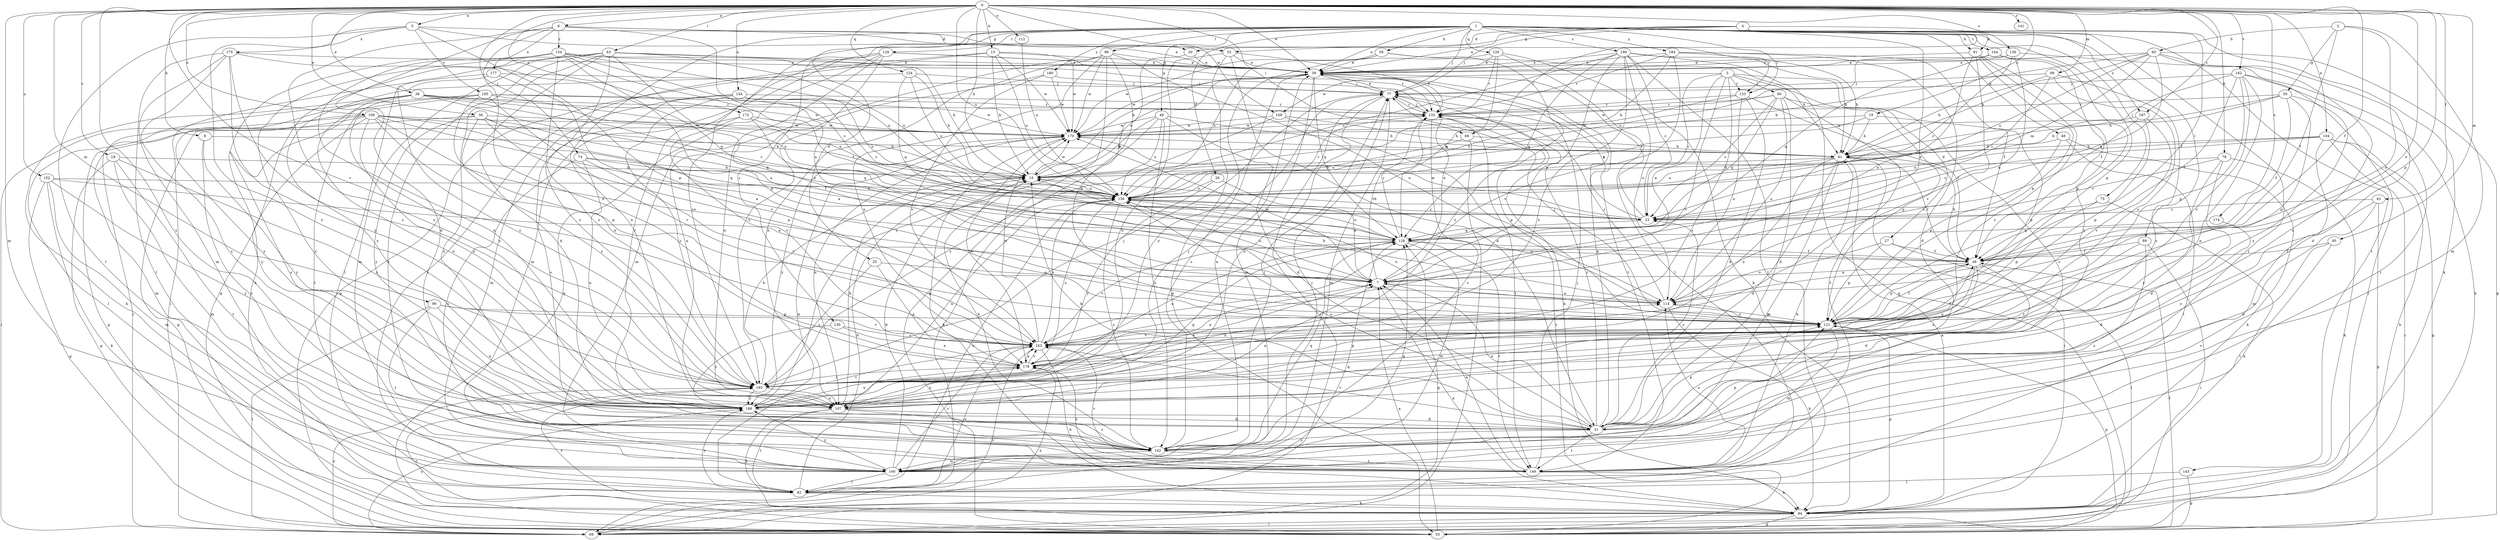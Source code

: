 strict digraph  {
0;
1;
2;
3;
4;
5;
6;
7;
8;
13;
15;
18;
19;
23;
25;
26;
27;
30;
31;
36;
38;
39;
43;
46;
48;
49;
50;
52;
53;
58;
60;
61;
63;
68;
69;
74;
75;
77;
78;
81;
84;
86;
89;
90;
92;
95;
96;
99;
100;
104;
107;
108;
112;
114;
121;
124;
126;
128;
129;
130;
133;
134;
135;
138;
141;
142;
143;
144;
149;
152;
154;
156;
162;
163;
168;
170;
172;
174;
175;
177;
178;
180;
184;
185;
186;
187;
190;
193;
0 -> 5  [label=a];
0 -> 6  [label=a];
0 -> 8  [label=b];
0 -> 13  [label=b];
0 -> 15  [label=b];
0 -> 18  [label=c];
0 -> 19  [label=c];
0 -> 36  [label=e];
0 -> 38  [label=e];
0 -> 39  [label=e];
0 -> 43  [label=f];
0 -> 46  [label=f];
0 -> 63  [label=i];
0 -> 68  [label=i];
0 -> 74  [label=j];
0 -> 78  [label=k];
0 -> 95  [label=m];
0 -> 96  [label=m];
0 -> 99  [label=m];
0 -> 100  [label=m];
0 -> 104  [label=n];
0 -> 108  [label=o];
0 -> 112  [label=o];
0 -> 114  [label=o];
0 -> 121  [label=p];
0 -> 124  [label=q];
0 -> 138  [label=s];
0 -> 141  [label=s];
0 -> 142  [label=s];
0 -> 152  [label=u];
0 -> 154  [label=u];
0 -> 156  [label=u];
0 -> 162  [label=v];
0 -> 163  [label=v];
0 -> 168  [label=w];
0 -> 172  [label=x];
0 -> 174  [label=x];
0 -> 187  [label=z];
1 -> 7  [label=a];
1 -> 25  [label=d];
1 -> 26  [label=d];
1 -> 39  [label=e];
1 -> 48  [label=g];
1 -> 49  [label=g];
1 -> 58  [label=h];
1 -> 75  [label=j];
1 -> 77  [label=j];
1 -> 81  [label=k];
1 -> 86  [label=l];
1 -> 89  [label=l];
1 -> 107  [label=n];
1 -> 121  [label=p];
1 -> 126  [label=q];
1 -> 129  [label=r];
1 -> 130  [label=r];
1 -> 133  [label=r];
1 -> 143  [label=t];
1 -> 144  [label=t];
1 -> 149  [label=t];
1 -> 180  [label=y];
1 -> 184  [label=y];
1 -> 187  [label=z];
1 -> 190  [label=z];
1 -> 193  [label=z];
2 -> 46  [label=f];
2 -> 50  [label=g];
2 -> 60  [label=h];
2 -> 100  [label=m];
2 -> 114  [label=o];
3 -> 7  [label=a];
3 -> 23  [label=c];
3 -> 27  [label=d];
3 -> 90  [label=l];
3 -> 133  [label=r];
3 -> 142  [label=s];
3 -> 163  [label=v];
3 -> 168  [label=w];
3 -> 193  [label=z];
4 -> 30  [label=d];
4 -> 39  [label=e];
4 -> 46  [label=f];
4 -> 52  [label=g];
4 -> 68  [label=i];
4 -> 77  [label=j];
4 -> 81  [label=k];
4 -> 84  [label=k];
5 -> 39  [label=e];
5 -> 92  [label=l];
5 -> 121  [label=p];
5 -> 133  [label=r];
5 -> 175  [label=x];
5 -> 185  [label=y];
5 -> 186  [label=y];
6 -> 7  [label=a];
6 -> 30  [label=d];
6 -> 31  [label=d];
6 -> 52  [label=g];
6 -> 134  [label=r];
6 -> 177  [label=x];
6 -> 178  [label=x];
6 -> 186  [label=y];
7 -> 39  [label=e];
7 -> 114  [label=o];
7 -> 135  [label=r];
7 -> 156  [label=u];
7 -> 170  [label=w];
8 -> 61  [label=h];
8 -> 142  [label=s];
8 -> 186  [label=y];
13 -> 15  [label=b];
13 -> 39  [label=e];
13 -> 53  [label=g];
13 -> 92  [label=l];
13 -> 135  [label=r];
13 -> 156  [label=u];
13 -> 170  [label=w];
15 -> 39  [label=e];
15 -> 156  [label=u];
15 -> 170  [label=w];
18 -> 15  [label=b];
18 -> 53  [label=g];
18 -> 100  [label=m];
18 -> 149  [label=t];
18 -> 193  [label=z];
19 -> 61  [label=h];
19 -> 121  [label=p];
19 -> 156  [label=u];
19 -> 170  [label=w];
23 -> 15  [label=b];
23 -> 39  [label=e];
23 -> 77  [label=j];
23 -> 128  [label=q];
23 -> 170  [label=w];
25 -> 7  [label=a];
25 -> 178  [label=x];
25 -> 193  [label=z];
26 -> 7  [label=a];
26 -> 156  [label=u];
26 -> 186  [label=y];
27 -> 46  [label=f];
27 -> 69  [label=i];
27 -> 114  [label=o];
27 -> 121  [label=p];
30 -> 39  [label=e];
30 -> 186  [label=y];
31 -> 7  [label=a];
31 -> 15  [label=b];
31 -> 23  [label=c];
31 -> 39  [label=e];
31 -> 121  [label=p];
31 -> 135  [label=r];
31 -> 142  [label=s];
31 -> 149  [label=t];
31 -> 156  [label=u];
31 -> 163  [label=v];
36 -> 7  [label=a];
36 -> 46  [label=f];
36 -> 53  [label=g];
36 -> 121  [label=p];
36 -> 170  [label=w];
36 -> 186  [label=y];
36 -> 193  [label=z];
38 -> 23  [label=c];
38 -> 84  [label=k];
38 -> 107  [label=n];
38 -> 128  [label=q];
38 -> 135  [label=r];
38 -> 156  [label=u];
38 -> 170  [label=w];
38 -> 186  [label=y];
38 -> 193  [label=z];
39 -> 77  [label=j];
39 -> 100  [label=m];
39 -> 128  [label=q];
39 -> 142  [label=s];
39 -> 149  [label=t];
39 -> 170  [label=w];
39 -> 186  [label=y];
43 -> 23  [label=c];
43 -> 31  [label=d];
43 -> 53  [label=g];
43 -> 186  [label=y];
46 -> 7  [label=a];
46 -> 31  [label=d];
46 -> 61  [label=h];
46 -> 121  [label=p];
46 -> 178  [label=x];
46 -> 193  [label=z];
48 -> 61  [label=h];
48 -> 84  [label=k];
48 -> 92  [label=l];
48 -> 121  [label=p];
49 -> 15  [label=b];
49 -> 31  [label=d];
49 -> 61  [label=h];
49 -> 69  [label=i];
49 -> 142  [label=s];
49 -> 156  [label=u];
49 -> 170  [label=w];
50 -> 15  [label=b];
50 -> 46  [label=f];
50 -> 61  [label=h];
50 -> 121  [label=p];
50 -> 135  [label=r];
50 -> 193  [label=z];
52 -> 31  [label=d];
52 -> 39  [label=e];
52 -> 53  [label=g];
52 -> 107  [label=n];
52 -> 135  [label=r];
53 -> 7  [label=a];
53 -> 46  [label=f];
53 -> 121  [label=p];
53 -> 135  [label=r];
53 -> 193  [label=z];
58 -> 39  [label=e];
58 -> 61  [label=h];
58 -> 156  [label=u];
58 -> 170  [label=w];
58 -> 193  [label=z];
60 -> 15  [label=b];
60 -> 23  [label=c];
60 -> 31  [label=d];
60 -> 39  [label=e];
60 -> 53  [label=g];
60 -> 61  [label=h];
60 -> 107  [label=n];
60 -> 128  [label=q];
60 -> 156  [label=u];
61 -> 15  [label=b];
61 -> 31  [label=d];
61 -> 46  [label=f];
61 -> 69  [label=i];
61 -> 84  [label=k];
61 -> 100  [label=m];
61 -> 156  [label=u];
61 -> 178  [label=x];
63 -> 15  [label=b];
63 -> 31  [label=d];
63 -> 39  [label=e];
63 -> 53  [label=g];
63 -> 92  [label=l];
63 -> 100  [label=m];
63 -> 114  [label=o];
63 -> 142  [label=s];
63 -> 149  [label=t];
63 -> 156  [label=u];
63 -> 193  [label=z];
68 -> 61  [label=h];
68 -> 69  [label=i];
68 -> 156  [label=u];
69 -> 128  [label=q];
69 -> 163  [label=v];
69 -> 178  [label=x];
69 -> 186  [label=y];
69 -> 193  [label=z];
74 -> 15  [label=b];
74 -> 107  [label=n];
74 -> 142  [label=s];
74 -> 156  [label=u];
74 -> 163  [label=v];
75 -> 23  [label=c];
75 -> 84  [label=k];
75 -> 121  [label=p];
77 -> 39  [label=e];
77 -> 69  [label=i];
77 -> 84  [label=k];
77 -> 100  [label=m];
77 -> 107  [label=n];
77 -> 135  [label=r];
78 -> 15  [label=b];
78 -> 23  [label=c];
78 -> 31  [label=d];
78 -> 84  [label=k];
78 -> 186  [label=y];
81 -> 7  [label=a];
81 -> 39  [label=e];
81 -> 121  [label=p];
81 -> 163  [label=v];
81 -> 186  [label=y];
81 -> 193  [label=z];
84 -> 7  [label=a];
84 -> 53  [label=g];
84 -> 69  [label=i];
84 -> 121  [label=p];
84 -> 193  [label=z];
86 -> 39  [label=e];
86 -> 53  [label=g];
86 -> 100  [label=m];
86 -> 107  [label=n];
86 -> 114  [label=o];
86 -> 121  [label=p];
86 -> 170  [label=w];
86 -> 178  [label=x];
89 -> 46  [label=f];
89 -> 69  [label=i];
89 -> 142  [label=s];
89 -> 193  [label=z];
90 -> 23  [label=c];
90 -> 31  [label=d];
90 -> 114  [label=o];
90 -> 121  [label=p];
90 -> 128  [label=q];
90 -> 135  [label=r];
90 -> 149  [label=t];
90 -> 170  [label=w];
92 -> 15  [label=b];
92 -> 84  [label=k];
92 -> 128  [label=q];
92 -> 156  [label=u];
92 -> 163  [label=v];
92 -> 170  [label=w];
92 -> 186  [label=y];
95 -> 46  [label=f];
95 -> 142  [label=s];
95 -> 149  [label=t];
96 -> 69  [label=i];
96 -> 107  [label=n];
96 -> 121  [label=p];
96 -> 149  [label=t];
96 -> 163  [label=v];
99 -> 23  [label=c];
99 -> 61  [label=h];
99 -> 77  [label=j];
99 -> 163  [label=v];
99 -> 186  [label=y];
100 -> 15  [label=b];
100 -> 77  [label=j];
100 -> 92  [label=l];
100 -> 128  [label=q];
100 -> 163  [label=v];
100 -> 186  [label=y];
104 -> 23  [label=c];
104 -> 53  [label=g];
104 -> 61  [label=h];
104 -> 69  [label=i];
104 -> 84  [label=k];
104 -> 100  [label=m];
104 -> 156  [label=u];
107 -> 7  [label=a];
107 -> 15  [label=b];
107 -> 31  [label=d];
107 -> 84  [label=k];
107 -> 92  [label=l];
107 -> 142  [label=s];
107 -> 178  [label=x];
108 -> 7  [label=a];
108 -> 15  [label=b];
108 -> 69  [label=i];
108 -> 92  [label=l];
108 -> 100  [label=m];
108 -> 114  [label=o];
108 -> 121  [label=p];
108 -> 128  [label=q];
108 -> 170  [label=w];
108 -> 186  [label=y];
108 -> 193  [label=z];
112 -> 156  [label=u];
114 -> 15  [label=b];
114 -> 84  [label=k];
114 -> 121  [label=p];
114 -> 135  [label=r];
121 -> 46  [label=f];
121 -> 77  [label=j];
121 -> 100  [label=m];
121 -> 114  [label=o];
121 -> 156  [label=u];
121 -> 163  [label=v];
124 -> 15  [label=b];
124 -> 77  [label=j];
124 -> 128  [label=q];
124 -> 156  [label=u];
124 -> 186  [label=y];
126 -> 15  [label=b];
126 -> 39  [label=e];
126 -> 84  [label=k];
126 -> 92  [label=l];
126 -> 128  [label=q];
126 -> 135  [label=r];
128 -> 46  [label=f];
128 -> 100  [label=m];
128 -> 135  [label=r];
128 -> 149  [label=t];
128 -> 156  [label=u];
128 -> 163  [label=v];
128 -> 178  [label=x];
129 -> 39  [label=e];
129 -> 53  [label=g];
129 -> 100  [label=m];
129 -> 107  [label=n];
129 -> 170  [label=w];
129 -> 186  [label=y];
129 -> 193  [label=z];
130 -> 163  [label=v];
130 -> 178  [label=x];
130 -> 186  [label=y];
133 -> 31  [label=d];
133 -> 46  [label=f];
133 -> 114  [label=o];
133 -> 135  [label=r];
133 -> 156  [label=u];
134 -> 23  [label=c];
134 -> 39  [label=e];
134 -> 46  [label=f];
134 -> 84  [label=k];
134 -> 107  [label=n];
134 -> 121  [label=p];
134 -> 135  [label=r];
134 -> 142  [label=s];
134 -> 156  [label=u];
134 -> 193  [label=z];
135 -> 77  [label=j];
135 -> 142  [label=s];
135 -> 149  [label=t];
135 -> 170  [label=w];
138 -> 7  [label=a];
138 -> 23  [label=c];
138 -> 39  [label=e];
138 -> 69  [label=i];
138 -> 156  [label=u];
142 -> 15  [label=b];
142 -> 39  [label=e];
142 -> 77  [label=j];
142 -> 100  [label=m];
142 -> 121  [label=p];
142 -> 128  [label=q];
142 -> 149  [label=t];
143 -> 53  [label=g];
143 -> 92  [label=l];
144 -> 39  [label=e];
144 -> 46  [label=f];
144 -> 121  [label=p];
144 -> 128  [label=q];
149 -> 7  [label=a];
149 -> 61  [label=h];
149 -> 77  [label=j];
149 -> 84  [label=k];
149 -> 114  [label=o];
149 -> 163  [label=v];
149 -> 178  [label=x];
152 -> 7  [label=a];
152 -> 53  [label=g];
152 -> 84  [label=k];
152 -> 100  [label=m];
152 -> 156  [label=u];
152 -> 186  [label=y];
154 -> 23  [label=c];
154 -> 100  [label=m];
154 -> 135  [label=r];
154 -> 142  [label=s];
154 -> 156  [label=u];
154 -> 193  [label=z];
156 -> 23  [label=c];
156 -> 107  [label=n];
156 -> 114  [label=o];
156 -> 135  [label=r];
156 -> 142  [label=s];
156 -> 178  [label=x];
162 -> 46  [label=f];
162 -> 77  [label=j];
162 -> 84  [label=k];
162 -> 107  [label=n];
162 -> 121  [label=p];
162 -> 149  [label=t];
162 -> 156  [label=u];
162 -> 163  [label=v];
163 -> 46  [label=f];
163 -> 84  [label=k];
163 -> 156  [label=u];
163 -> 170  [label=w];
163 -> 178  [label=x];
168 -> 61  [label=h];
168 -> 121  [label=p];
168 -> 170  [label=w];
168 -> 193  [label=z];
170 -> 61  [label=h];
170 -> 84  [label=k];
170 -> 107  [label=n];
170 -> 186  [label=y];
172 -> 15  [label=b];
172 -> 53  [label=g];
172 -> 128  [label=q];
172 -> 163  [label=v];
172 -> 170  [label=w];
174 -> 31  [label=d];
174 -> 128  [label=q];
175 -> 39  [label=e];
175 -> 92  [label=l];
175 -> 100  [label=m];
175 -> 128  [label=q];
175 -> 142  [label=s];
175 -> 186  [label=y];
175 -> 193  [label=z];
177 -> 69  [label=i];
177 -> 77  [label=j];
177 -> 163  [label=v];
177 -> 193  [label=z];
178 -> 7  [label=a];
178 -> 114  [label=o];
178 -> 121  [label=p];
178 -> 163  [label=v];
178 -> 170  [label=w];
178 -> 193  [label=z];
180 -> 77  [label=j];
180 -> 107  [label=n];
180 -> 163  [label=v];
180 -> 170  [label=w];
184 -> 15  [label=b];
184 -> 31  [label=d];
184 -> 39  [label=e];
184 -> 46  [label=f];
184 -> 61  [label=h];
184 -> 135  [label=r];
184 -> 163  [label=v];
185 -> 69  [label=i];
185 -> 135  [label=r];
185 -> 142  [label=s];
185 -> 149  [label=t];
185 -> 156  [label=u];
185 -> 163  [label=v];
185 -> 170  [label=w];
185 -> 178  [label=x];
186 -> 31  [label=d];
186 -> 77  [label=j];
186 -> 128  [label=q];
186 -> 163  [label=v];
186 -> 178  [label=x];
187 -> 114  [label=o];
187 -> 121  [label=p];
187 -> 163  [label=v];
187 -> 170  [label=w];
190 -> 7  [label=a];
190 -> 23  [label=c];
190 -> 39  [label=e];
190 -> 53  [label=g];
190 -> 61  [label=h];
190 -> 92  [label=l];
190 -> 114  [label=o];
190 -> 128  [label=q];
190 -> 156  [label=u];
190 -> 193  [label=z];
193 -> 7  [label=a];
193 -> 15  [label=b];
193 -> 77  [label=j];
193 -> 107  [label=n];
193 -> 186  [label=y];
}
